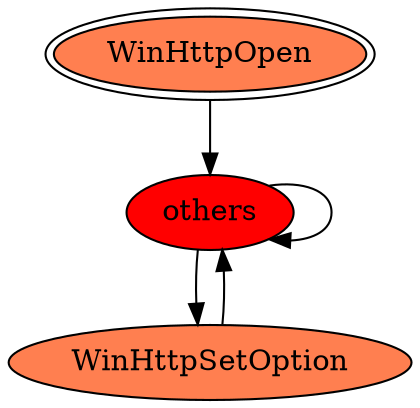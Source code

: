 digraph "./REPORTS/6022/API_PER_CATEGORY/InternetConnect.exe_5776_Network Management_API_per_Category_Transition_Matrix" {
	WinHttpOpen [label=WinHttpOpen fillcolor=coral peripheries=2 style=filled]
	others [label=others fillcolor=red style=filled]
	WinHttpOpen -> others [label=""]
	others -> others [label=""]
	WinHttpSetOption [label=WinHttpSetOption fillcolor=coral style=filled]
	others -> WinHttpSetOption [label=""]
	WinHttpSetOption -> others [label=""]
}
